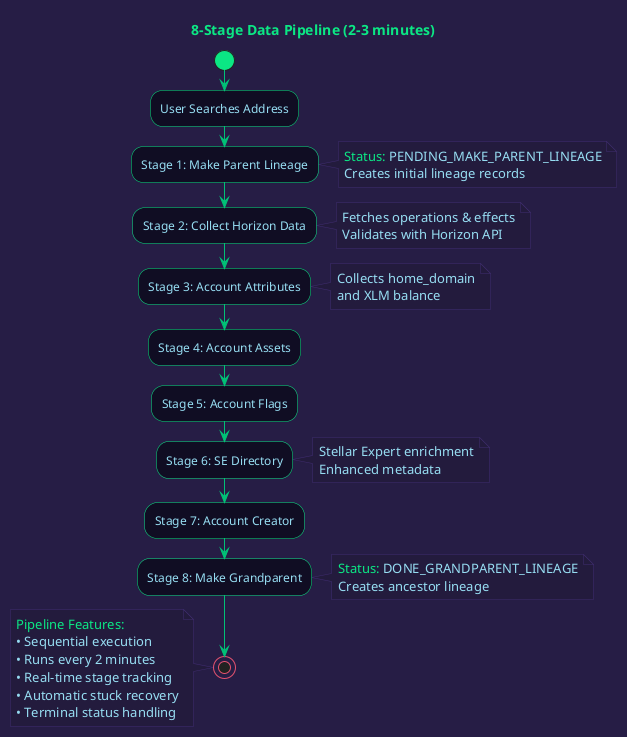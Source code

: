 @startuml Data Pipeline

skinparam backgroundColor #261D45
skinparam activity {
    BackgroundColor #100D23
    BorderColor #0BE784
    FontColor #96DDF2
}
skinparam activityArrowColor #01C176
skinparam activityStartColor #0BE784
skinparam activityStopColor #E5526F
skinparam defaultFontColor #96DDF2
skinparam note {
  BackgroundColor #231B3D
  BorderColor #3f2c70
  FontColor #96DDF2
}

title <color:#0BE784>8-Stage Data Pipeline (2-3 minutes)

start

:User Searches Address;

:Stage 1: Make Parent Lineage;
note right #231B3D
  <color:#0BE784>Status: <color:#96DDF2>PENDING_MAKE_PARENT_LINEAGE
  Creates initial lineage records
end note

:Stage 2: Collect Horizon Data;
note right #231B3D
  <color:#96DDF2>Fetches operations & effects
  Validates with Horizon API
end note

:Stage 3: Account Attributes;
note right #231B3D
  <color:#96DDF2>Collects home_domain
  and XLM balance
end note

:Stage 4: Account Assets;

:Stage 5: Account Flags;

:Stage 6: SE Directory;
note right #231B3D
  <color:#96DDF2>Stellar Expert enrichment
  Enhanced metadata
end note

:Stage 7: Account Creator;

:Stage 8: Make Grandparent;
note right #231B3D
  <color:#0BE784>Status: <color:#96DDF2>DONE_GRANDPARENT_LINEAGE
  Creates ancestor lineage
end note

stop

note left #231B3D
  <color:#0BE784>Pipeline Features:
  <color:#96DDF2>• Sequential execution
  • Runs every 2 minutes
  • Real-time stage tracking
  • Automatic stuck recovery
  • Terminal status handling
end note

@enduml
